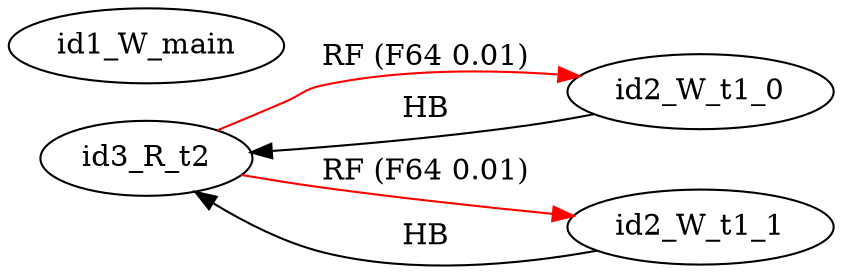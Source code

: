 digraph memory_model {
rankdir=LR;
splines=true; esep=0.5;
id3_R_t2 -> id2_W_t1_0 [label = "RF (F64 0.01)", color="red"];
id3_R_t2 -> id2_W_t1_1 [label = "RF (F64 0.01)", color="red"];
id2_W_t1_0 -> id3_R_t2 [label = "HB", color="black"];
id2_W_t1_1 -> id3_R_t2 [label = "HB", color="black"];
id1_W_main [pos="2.5,4!"]
id2_W_t1_0 [pos="0,2!"]
id2_W_t1_1 [pos="0,0!"]
id3_R_t2 [pos="5,2!"]
}